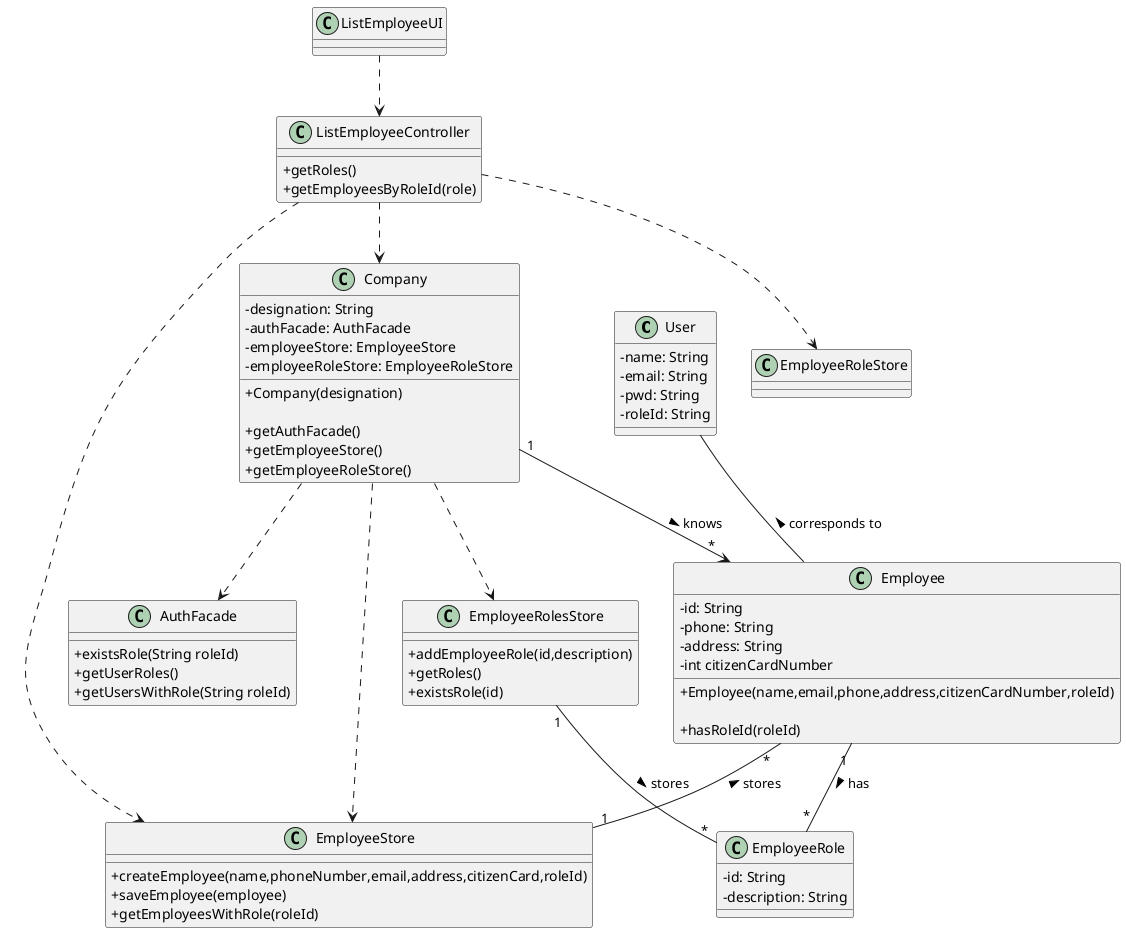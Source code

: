 @startuml
skinparam classAttributeIconSize 0

class User {
  -name: String
  -email: String
  -pwd: String
  -roleId: String
}

class Employee {
  -id: String
  -phone: String
  -address: String
  -int citizenCardNumber
  
  +Employee(name,email,phone,address,citizenCardNumber,roleId)

  +hasRoleId(roleId)
}

class Company {
  -designation: String
  -authFacade: AuthFacade
  -employeeStore: EmployeeStore
  -employeeRoleStore: EmployeeRoleStore
  
  +Company(designation)

  +getAuthFacade()
  +getEmployeeStore()
  +getEmployeeRoleStore()
}

class AuthFacade {
  +existsRole(String roleId)
  +getUserRoles()
  +getUsersWithRole(String roleId)
}

class EmployeeStore {
  +createEmployee(name,phoneNumber,email,address,citizenCard,roleId)
  +saveEmployee(employee)
  +getEmployeesWithRole(roleId)
}

class ListEmployeeController {
  +getRoles()
  +getEmployeesByRoleId(role)
}

class EmployeeRole {
  -id: String
  -description: String
}

class ListEmployeeUI {}

class EmployeeRolesStore {
  +addEmployeeRole(id,description)
  +getRoles()
  +existsRole(id)
}

ListEmployeeUI ..> ListEmployeeController
ListEmployeeController ..> Company

Company ..> AuthFacade
Company ..> EmployeeStore
Employee "*" -- "1" EmployeeStore : stores <
Company "1" --> "*" Employee : knows >

EmployeeRolesStore "1" -- "*" EmployeeRole : stores >
Company ..> EmployeeRolesStore
Employee "1" -- "*" EmployeeRole : has >

ListEmployeeController ..> EmployeeStore
ListEmployeeController ..> EmployeeRoleStore

User -- Employee : corresponds to <

@enduml
